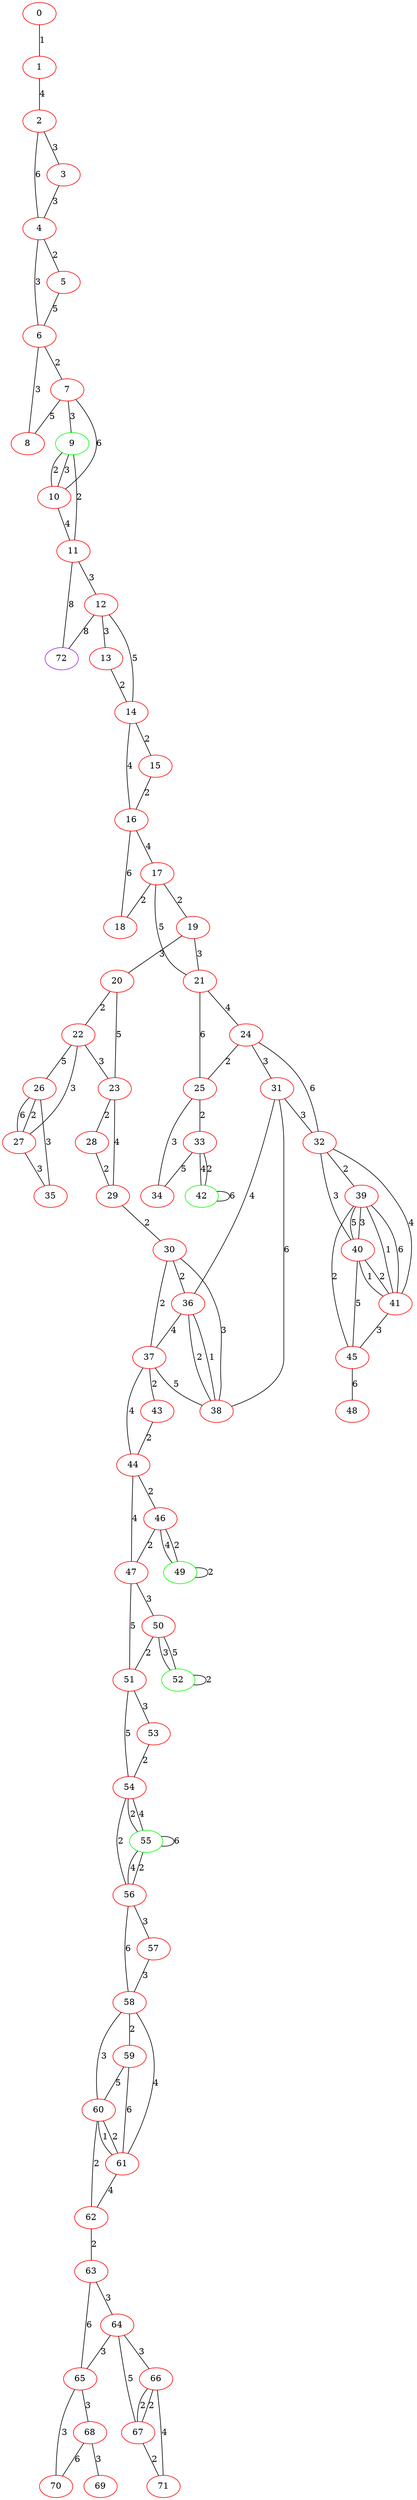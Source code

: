 graph "" {
0 [color=red, weight=1];
1 [color=red, weight=1];
2 [color=red, weight=1];
3 [color=red, weight=1];
4 [color=red, weight=1];
5 [color=red, weight=1];
6 [color=red, weight=1];
7 [color=red, weight=1];
8 [color=red, weight=1];
9 [color=green, weight=2];
10 [color=red, weight=1];
11 [color=red, weight=1];
12 [color=red, weight=1];
13 [color=red, weight=1];
14 [color=red, weight=1];
15 [color=red, weight=1];
16 [color=red, weight=1];
17 [color=red, weight=1];
18 [color=red, weight=1];
19 [color=red, weight=1];
20 [color=red, weight=1];
21 [color=red, weight=1];
22 [color=red, weight=1];
23 [color=red, weight=1];
24 [color=red, weight=1];
25 [color=red, weight=1];
26 [color=red, weight=1];
27 [color=red, weight=1];
28 [color=red, weight=1];
29 [color=red, weight=1];
30 [color=red, weight=1];
31 [color=red, weight=1];
32 [color=red, weight=1];
33 [color=red, weight=1];
34 [color=red, weight=1];
35 [color=red, weight=1];
36 [color=red, weight=1];
37 [color=red, weight=1];
38 [color=red, weight=1];
39 [color=red, weight=1];
40 [color=red, weight=1];
41 [color=red, weight=1];
42 [color=green, weight=2];
43 [color=red, weight=1];
44 [color=red, weight=1];
45 [color=red, weight=1];
46 [color=red, weight=1];
47 [color=red, weight=1];
48 [color=red, weight=1];
49 [color=green, weight=2];
50 [color=red, weight=1];
51 [color=red, weight=1];
52 [color=green, weight=2];
53 [color=red, weight=1];
54 [color=red, weight=1];
55 [color=green, weight=2];
56 [color=red, weight=1];
57 [color=red, weight=1];
58 [color=red, weight=1];
59 [color=red, weight=1];
60 [color=red, weight=1];
61 [color=red, weight=1];
62 [color=red, weight=1];
63 [color=red, weight=1];
64 [color=red, weight=1];
65 [color=red, weight=1];
66 [color=red, weight=1];
67 [color=red, weight=1];
68 [color=red, weight=1];
69 [color=red, weight=1];
70 [color=red, weight=1];
71 [color=red, weight=1];
72 [color=purple, weight=4];
0 -- 1  [key=0, label=1];
1 -- 2  [key=0, label=4];
2 -- 3  [key=0, label=3];
2 -- 4  [key=0, label=6];
3 -- 4  [key=0, label=3];
4 -- 5  [key=0, label=2];
4 -- 6  [key=0, label=3];
5 -- 6  [key=0, label=5];
6 -- 8  [key=0, label=3];
6 -- 7  [key=0, label=2];
7 -- 8  [key=0, label=5];
7 -- 9  [key=0, label=3];
7 -- 10  [key=0, label=6];
9 -- 10  [key=0, label=3];
9 -- 10  [key=1, label=2];
9 -- 11  [key=0, label=2];
10 -- 11  [key=0, label=4];
11 -- 72  [key=0, label=8];
11 -- 12  [key=0, label=3];
12 -- 72  [key=0, label=8];
12 -- 13  [key=0, label=3];
12 -- 14  [key=0, label=5];
13 -- 14  [key=0, label=2];
14 -- 16  [key=0, label=4];
14 -- 15  [key=0, label=2];
15 -- 16  [key=0, label=2];
16 -- 17  [key=0, label=4];
16 -- 18  [key=0, label=6];
17 -- 18  [key=0, label=2];
17 -- 19  [key=0, label=2];
17 -- 21  [key=0, label=5];
19 -- 20  [key=0, label=3];
19 -- 21  [key=0, label=3];
20 -- 22  [key=0, label=2];
20 -- 23  [key=0, label=5];
21 -- 24  [key=0, label=4];
21 -- 25  [key=0, label=6];
22 -- 26  [key=0, label=5];
22 -- 27  [key=0, label=3];
22 -- 23  [key=0, label=3];
23 -- 28  [key=0, label=2];
23 -- 29  [key=0, label=4];
24 -- 32  [key=0, label=6];
24 -- 25  [key=0, label=2];
24 -- 31  [key=0, label=3];
25 -- 33  [key=0, label=2];
25 -- 34  [key=0, label=3];
26 -- 35  [key=0, label=3];
26 -- 27  [key=0, label=2];
26 -- 27  [key=1, label=6];
27 -- 35  [key=0, label=3];
28 -- 29  [key=0, label=2];
29 -- 30  [key=0, label=2];
30 -- 36  [key=0, label=2];
30 -- 37  [key=0, label=2];
30 -- 38  [key=0, label=3];
31 -- 32  [key=0, label=3];
31 -- 36  [key=0, label=4];
31 -- 38  [key=0, label=6];
32 -- 40  [key=0, label=3];
32 -- 39  [key=0, label=2];
32 -- 41  [key=0, label=4];
33 -- 34  [key=0, label=5];
33 -- 42  [key=0, label=4];
33 -- 42  [key=1, label=2];
36 -- 37  [key=0, label=4];
36 -- 38  [key=0, label=2];
36 -- 38  [key=1, label=1];
37 -- 44  [key=0, label=4];
37 -- 43  [key=0, label=2];
37 -- 38  [key=0, label=5];
39 -- 40  [key=0, label=3];
39 -- 40  [key=1, label=5];
39 -- 41  [key=0, label=1];
39 -- 41  [key=1, label=6];
39 -- 45  [key=0, label=2];
40 -- 41  [key=0, label=2];
40 -- 41  [key=1, label=1];
40 -- 45  [key=0, label=5];
41 -- 45  [key=0, label=3];
42 -- 42  [key=0, label=6];
43 -- 44  [key=0, label=2];
44 -- 46  [key=0, label=2];
44 -- 47  [key=0, label=4];
45 -- 48  [key=0, label=6];
46 -- 49  [key=0, label=4];
46 -- 49  [key=1, label=2];
46 -- 47  [key=0, label=2];
47 -- 50  [key=0, label=3];
47 -- 51  [key=0, label=5];
49 -- 49  [key=0, label=2];
50 -- 51  [key=0, label=2];
50 -- 52  [key=0, label=3];
50 -- 52  [key=1, label=5];
51 -- 53  [key=0, label=3];
51 -- 54  [key=0, label=5];
52 -- 52  [key=0, label=2];
53 -- 54  [key=0, label=2];
54 -- 56  [key=0, label=2];
54 -- 55  [key=0, label=2];
54 -- 55  [key=1, label=4];
55 -- 56  [key=0, label=4];
55 -- 56  [key=1, label=2];
55 -- 55  [key=0, label=6];
56 -- 57  [key=0, label=3];
56 -- 58  [key=0, label=6];
57 -- 58  [key=0, label=3];
58 -- 59  [key=0, label=2];
58 -- 60  [key=0, label=3];
58 -- 61  [key=0, label=4];
59 -- 60  [key=0, label=5];
59 -- 61  [key=0, label=6];
60 -- 61  [key=0, label=1];
60 -- 61  [key=1, label=2];
60 -- 62  [key=0, label=2];
61 -- 62  [key=0, label=4];
62 -- 63  [key=0, label=2];
63 -- 64  [key=0, label=3];
63 -- 65  [key=0, label=6];
64 -- 65  [key=0, label=3];
64 -- 66  [key=0, label=3];
64 -- 67  [key=0, label=5];
65 -- 68  [key=0, label=3];
65 -- 70  [key=0, label=3];
66 -- 67  [key=0, label=2];
66 -- 67  [key=1, label=2];
66 -- 71  [key=0, label=4];
67 -- 71  [key=0, label=2];
68 -- 69  [key=0, label=3];
68 -- 70  [key=0, label=6];
}
